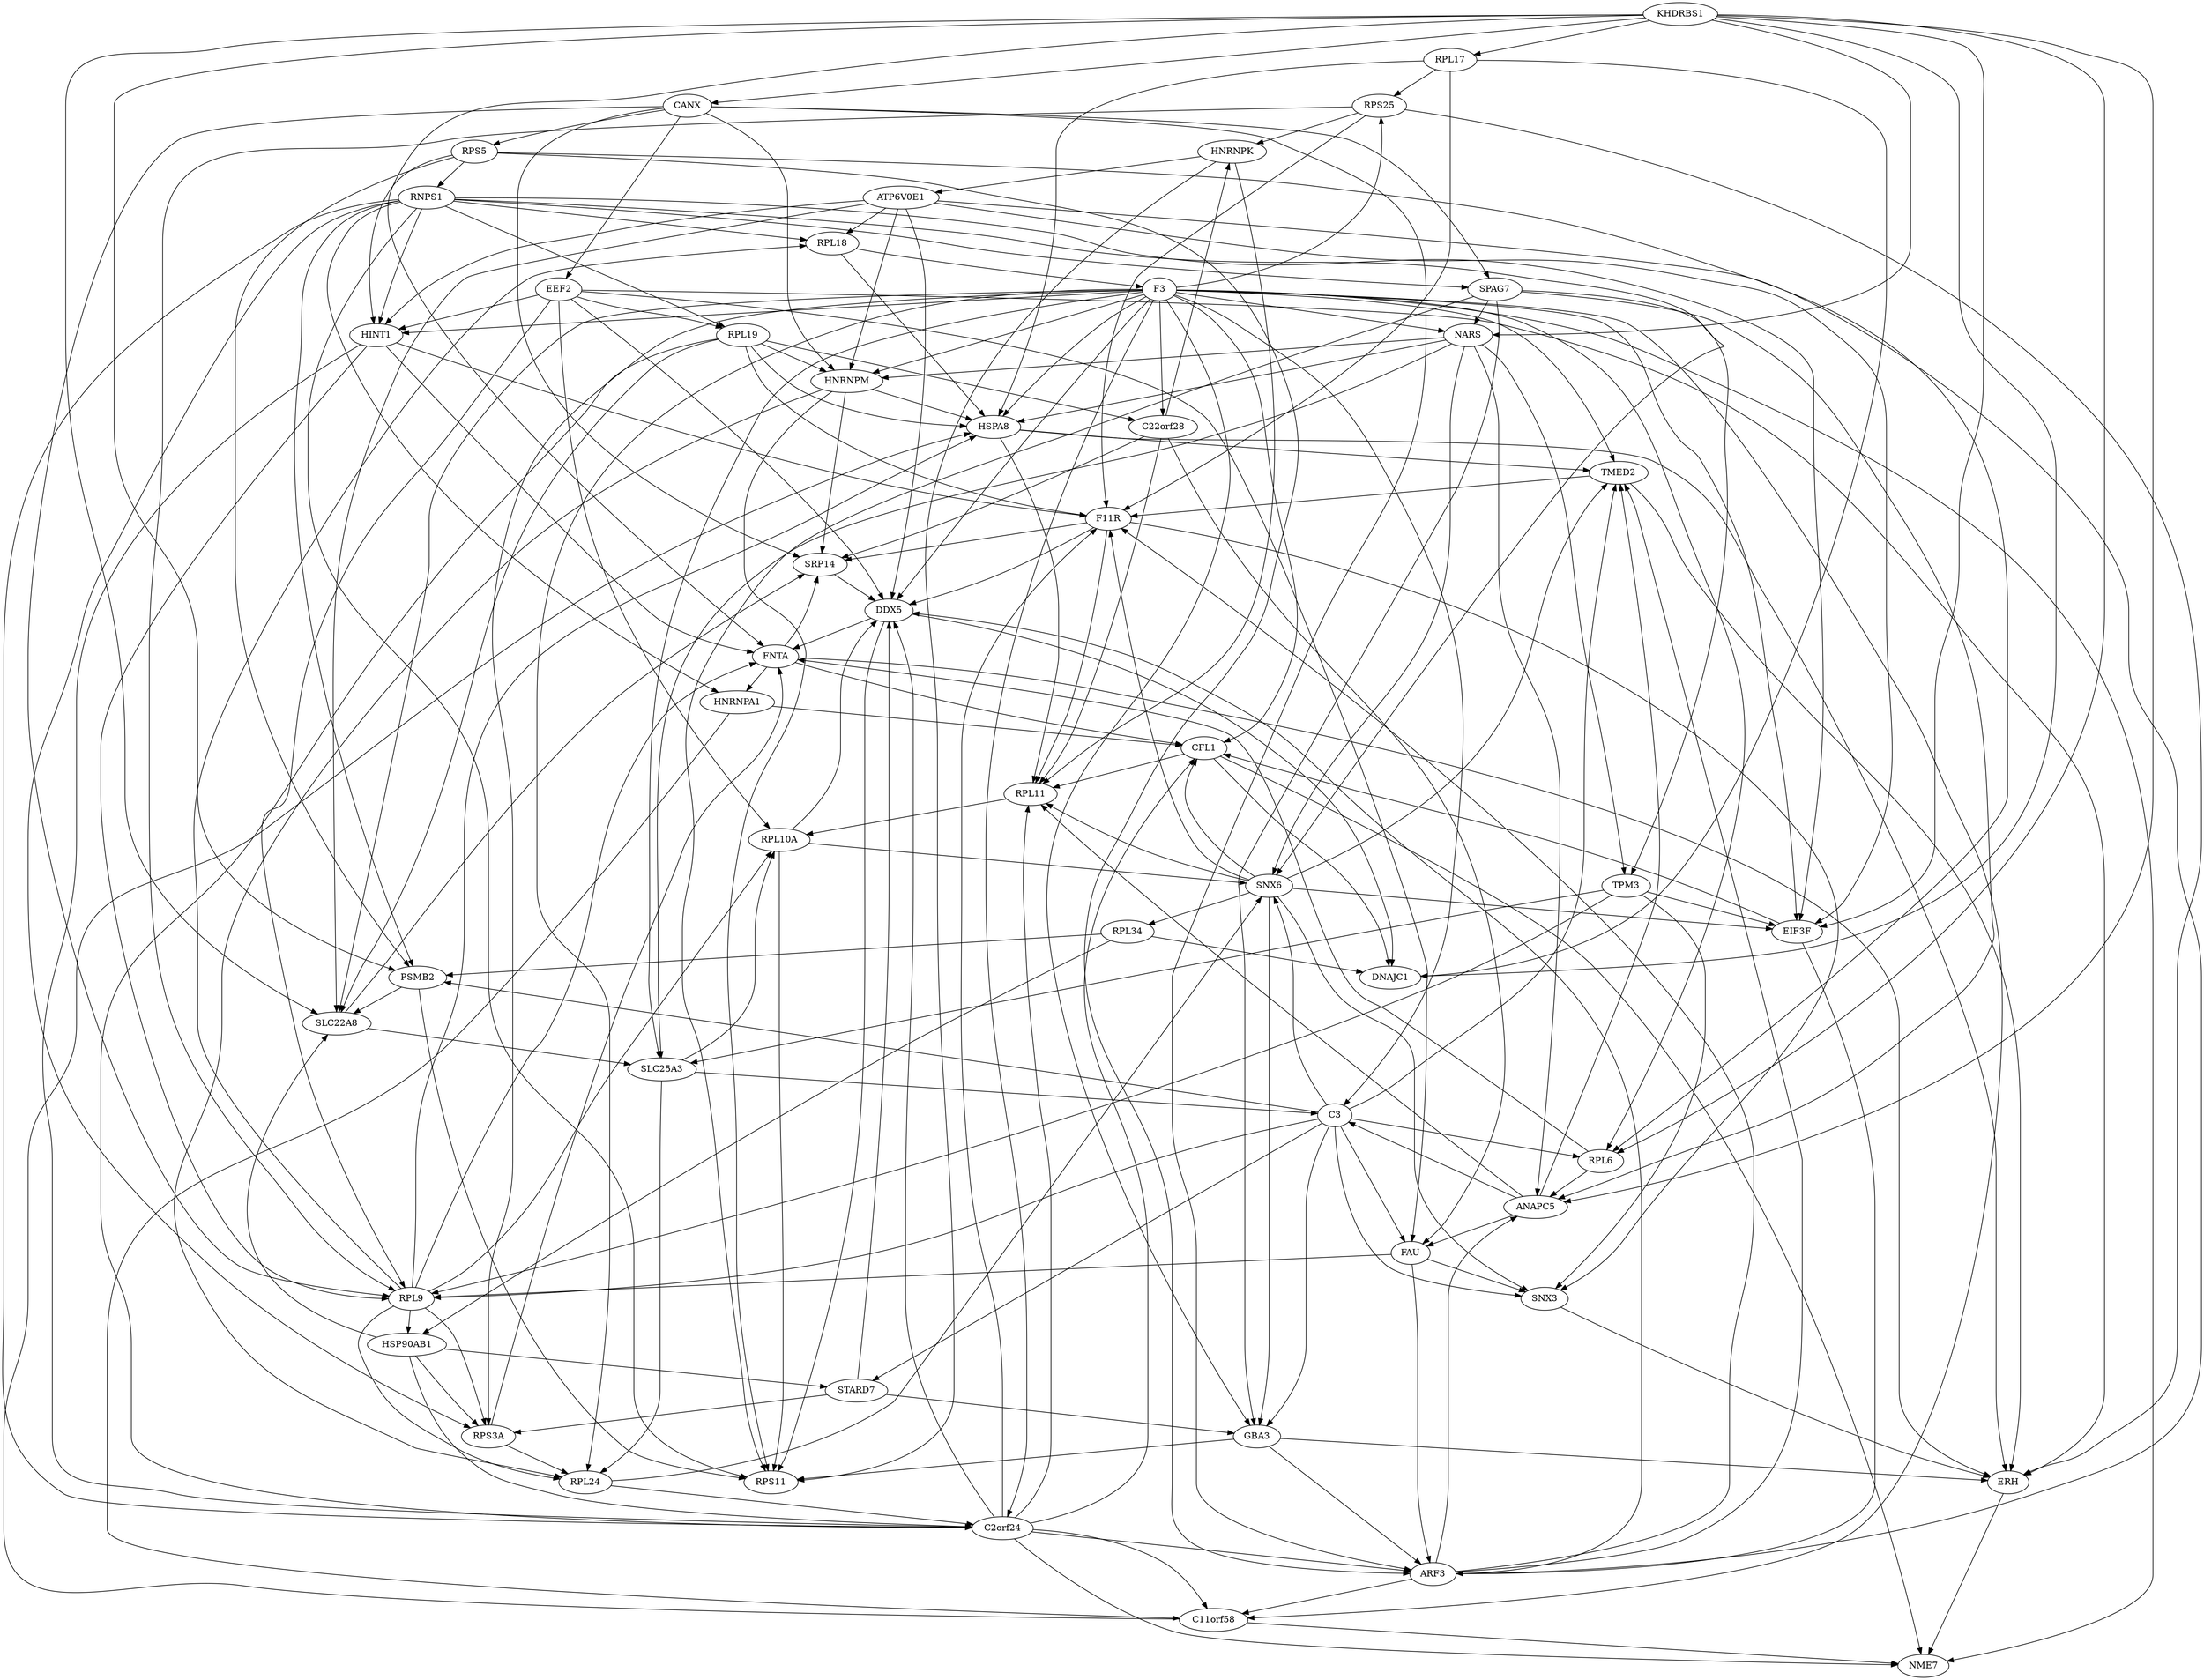 digraph graphname {
1 [label="RPL17"];
2 [label="RPL34"];
3 [label="RPS11"];
4 [label="RPL10A"];
5 [label="NME7"];
6 [label="SLC25A3"];
7 [label="RPL6"];
8 [label="RPL18"];
9 [label="RPS5"];
10 [label="NARS"];
11 [label="HINT1"];
12 [label="FAU"];
13 [label="SRP14"];
14 [label="CANX"];
15 [label="HNRNPA1"];
16 [label="ERH"];
17 [label="RPL24"];
18 [label="EEF2"];
19 [label="SLC22A8"];
20 [label="EIF3F"];
21 [label="ATP6V0E1"];
22 [label="TPM3"];
23 [label="HNRNPK"];
24 [label="RPS25"];
25 [label="RPS3A"];
26 [label="TMED2"];
27 [label="RPL11"];
28 [label="PSMB2"];
29 [label="C22orf28"];
30 [label="RPL19"];
31 [label="GBA3"];
32 [label="STARD7"];
33 [label="HSP90AB1"];
34 [label="DNAJC1"];
35 [label="FNTA"];
36 [label="HSPA8"];
37 [label="SNX3"];
38 [label="ANAPC5"];
39 [label="RNPS1"];
40 [label="HNRNPM"];
41 [label="SPAG7"];
42 [label="RPL9"];
43 [label="F11R"];
44 [label="C11orf58"];
45 [label="ARF3"];
46 [label="CFL1"];
47 [label="KHDRBS1"];
48 [label="DDX5"];
49 [label="C2orf24"];
50 [label="SNX6"];
51 [label="C3"];
52 [label="F3"];
47 -> 1
50 -> 2
4 -> 3
23 -> 3
28 -> 3
31 -> 3
39 -> 3
40 -> 3
41 -> 3
48 -> 3
6 -> 4
18 -> 4
27 -> 4
42 -> 4
16 -> 5
44 -> 5
46 -> 5
49 -> 5
52 -> 5
10 -> 6
19 -> 6
22 -> 6
52 -> 6
9 -> 7
47 -> 7
51 -> 7
52 -> 7
21 -> 8
39 -> 8
42 -> 8
14 -> 9
41 -> 10
47 -> 10
52 -> 10
9 -> 11
18 -> 11
21 -> 11
39 -> 11
52 -> 11
18 -> 12
29 -> 12
38 -> 12
51 -> 12
14 -> 13
19 -> 13
29 -> 13
35 -> 13
40 -> 13
43 -> 13
47 -> 14
35 -> 15
39 -> 15
18 -> 16
24 -> 16
26 -> 16
31 -> 16
35 -> 16
36 -> 16
37 -> 16
6 -> 17
25 -> 17
40 -> 17
42 -> 17
52 -> 17
14 -> 18
21 -> 19
28 -> 19
30 -> 19
33 -> 19
47 -> 19
52 -> 19
21 -> 20
22 -> 20
39 -> 20
47 -> 20
50 -> 20
52 -> 20
23 -> 21
10 -> 22
41 -> 22
24 -> 23
29 -> 23
1 -> 24
52 -> 24
32 -> 25
33 -> 25
39 -> 25
42 -> 25
52 -> 25
36 -> 26
38 -> 26
45 -> 26
50 -> 26
51 -> 26
52 -> 26
23 -> 27
29 -> 27
36 -> 27
38 -> 27
43 -> 27
46 -> 27
49 -> 27
50 -> 27
2 -> 28
9 -> 28
39 -> 28
47 -> 28
51 -> 28
30 -> 29
52 -> 29
18 -> 30
39 -> 30
32 -> 31
41 -> 31
50 -> 31
51 -> 31
52 -> 31
33 -> 32
51 -> 32
2 -> 33
42 -> 33
1 -> 34
2 -> 34
46 -> 34
47 -> 34
48 -> 34
7 -> 35
11 -> 35
25 -> 35
42 -> 35
47 -> 35
48 -> 35
1 -> 36
8 -> 36
10 -> 36
30 -> 36
40 -> 36
42 -> 36
44 -> 36
52 -> 36
12 -> 37
22 -> 37
43 -> 37
50 -> 37
51 -> 37
7 -> 38
10 -> 38
41 -> 38
45 -> 38
47 -> 38
9 -> 39
10 -> 40
14 -> 40
21 -> 40
30 -> 40
52 -> 40
14 -> 41
39 -> 41
11 -> 42
12 -> 42
14 -> 42
18 -> 42
22 -> 42
24 -> 42
51 -> 42
1 -> 43
11 -> 43
24 -> 43
26 -> 43
30 -> 43
45 -> 43
49 -> 43
50 -> 43
15 -> 44
45 -> 44
49 -> 44
52 -> 44
9 -> 45
12 -> 45
14 -> 45
20 -> 45
21 -> 45
31 -> 45
49 -> 45
15 -> 46
20 -> 46
35 -> 46
49 -> 46
50 -> 46
52 -> 46
4 -> 48
13 -> 48
18 -> 48
21 -> 48
32 -> 48
43 -> 48
45 -> 48
49 -> 48
52 -> 48
11 -> 49
17 -> 49
30 -> 49
33 -> 49
39 -> 49
52 -> 49
4 -> 50
10 -> 50
17 -> 50
39 -> 50
51 -> 50
6 -> 51
38 -> 51
52 -> 51
8 -> 52
}
